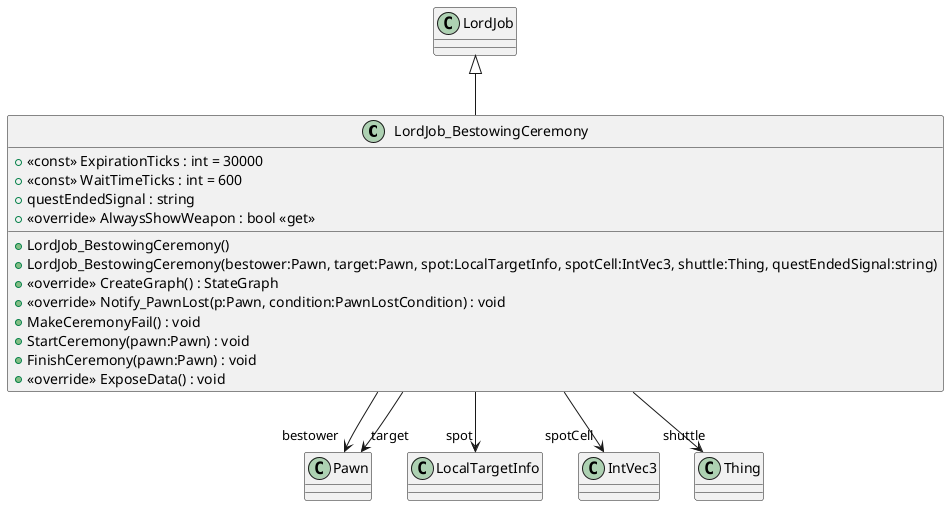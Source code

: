 @startuml
class LordJob_BestowingCeremony {
    + <<const>> ExpirationTicks : int = 30000
    + <<const>> WaitTimeTicks : int = 600
    + questEndedSignal : string
    + <<override>> AlwaysShowWeapon : bool <<get>>
    + LordJob_BestowingCeremony()
    + LordJob_BestowingCeremony(bestower:Pawn, target:Pawn, spot:LocalTargetInfo, spotCell:IntVec3, shuttle:Thing, questEndedSignal:string)
    + <<override>> CreateGraph() : StateGraph
    + <<override>> Notify_PawnLost(p:Pawn, condition:PawnLostCondition) : void
    + MakeCeremonyFail() : void
    + StartCeremony(pawn:Pawn) : void
    + FinishCeremony(pawn:Pawn) : void
    + <<override>> ExposeData() : void
}
LordJob <|-- LordJob_BestowingCeremony
LordJob_BestowingCeremony --> "bestower" Pawn
LordJob_BestowingCeremony --> "target" Pawn
LordJob_BestowingCeremony --> "spot" LocalTargetInfo
LordJob_BestowingCeremony --> "spotCell" IntVec3
LordJob_BestowingCeremony --> "shuttle" Thing
@enduml
